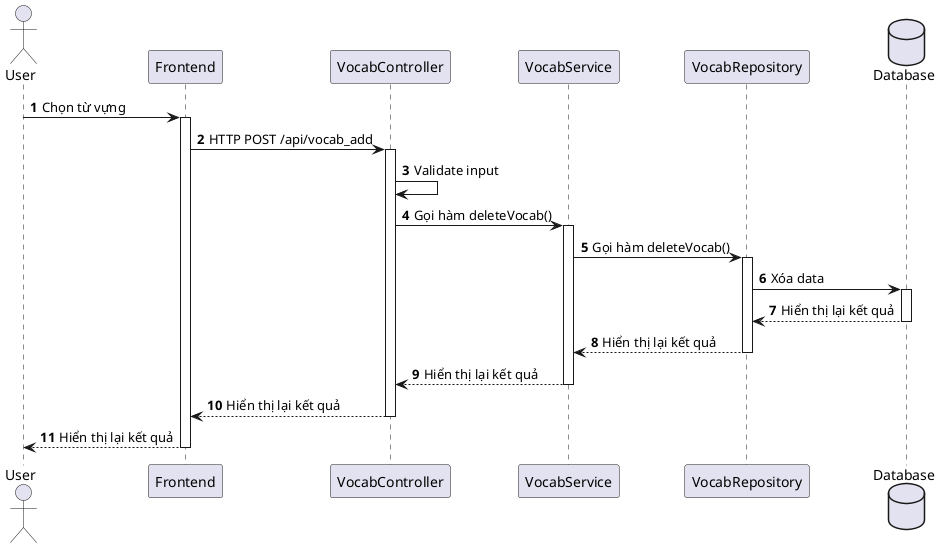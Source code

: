 @startuml
'https://plantuml.com/sequence-diagram

autonumber

actor User
participant "Frontend" as Frontend
participant "VocabController" as Controller
participant "VocabService" as Service
participant "VocabRepository" as Repository
database Database

autonumber
User -> Frontend++: Chọn từ vựng

Frontend -> Controller++: HTTP POST /api/vocab_add
Controller -> Controller: Validate input

Controller -> Service++: Gọi hàm deleteVocab()
Service -> Repository++: Gọi hàm deleteVocab()
Repository -> Database++: Xóa data
Database --> Repository--: Hiển thị lại kết quả
Repository --> Service--: Hiển thị lại kết quả
Service --> Controller--: Hiển thị lại kết quả
Controller --> Frontend--: Hiển thị lại kết quả
Frontend --> User--: Hiển thị lại kết quả

@enduml